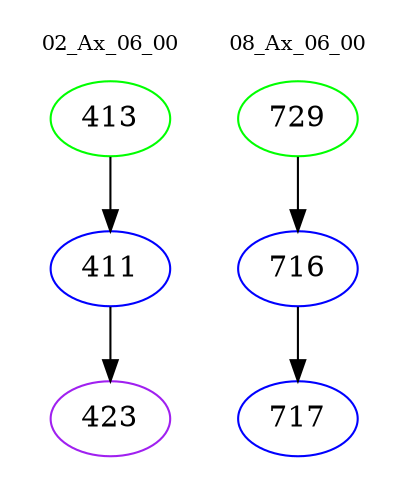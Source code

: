 digraph{
subgraph cluster_0 {
color = white
label = "02_Ax_06_00";
fontsize=10;
T0_413 [label="413", color="green"]
T0_413 -> T0_411 [color="black"]
T0_411 [label="411", color="blue"]
T0_411 -> T0_423 [color="black"]
T0_423 [label="423", color="purple"]
}
subgraph cluster_1 {
color = white
label = "08_Ax_06_00";
fontsize=10;
T1_729 [label="729", color="green"]
T1_729 -> T1_716 [color="black"]
T1_716 [label="716", color="blue"]
T1_716 -> T1_717 [color="black"]
T1_717 [label="717", color="blue"]
}
}
